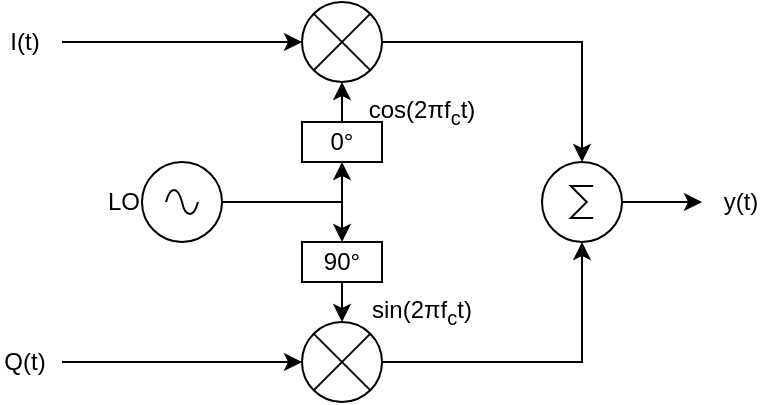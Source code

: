 <mxfile version="22.1.17" type="device">
  <diagram id="C5RBs43oDa-KdzZeNtuy" name="Page-1">
    <mxGraphModel dx="1434" dy="746" grid="1" gridSize="10" guides="1" tooltips="1" connect="1" arrows="1" fold="1" page="1" pageScale="1" pageWidth="827" pageHeight="1169" math="0" shadow="0">
      <root>
        <mxCell id="WIyWlLk6GJQsqaUBKTNV-0" />
        <mxCell id="WIyWlLk6GJQsqaUBKTNV-1" parent="WIyWlLk6GJQsqaUBKTNV-0" />
        <mxCell id="dwi5_WPboE5HpAbzdZtA-11" value="I(t)" style="edgeStyle=orthogonalEdgeStyle;rounded=0;orthogonalLoop=1;jettySize=auto;html=1;exitX=0;exitY=0.5;exitDx=0;exitDy=0;startArrow=classic;startFill=1;endArrow=none;endFill=0;fontSize=12;" edge="1" parent="WIyWlLk6GJQsqaUBKTNV-1" source="mkqup-HLXpr0y_vvKodh-22">
          <mxGeometry x="1" y="20" relative="1" as="geometry">
            <mxPoint x="160" y="100" as="targetPoint" />
            <mxPoint x="-19" y="-20" as="offset" />
          </mxGeometry>
        </mxCell>
        <mxCell id="mkqup-HLXpr0y_vvKodh-22" value="" style="shape=sumEllipse;perimeter=ellipsePerimeter;whiteSpace=wrap;html=1;backgroundOutline=1;" parent="WIyWlLk6GJQsqaUBKTNV-1" vertex="1">
          <mxGeometry x="280" y="80" width="40" height="40" as="geometry" />
        </mxCell>
        <mxCell id="dwi5_WPboE5HpAbzdZtA-12" value="Q(t)" style="edgeStyle=orthogonalEdgeStyle;rounded=0;orthogonalLoop=1;jettySize=auto;html=1;exitX=0;exitY=0.5;exitDx=0;exitDy=0;startArrow=classic;startFill=1;endArrow=none;endFill=0;fontSize=12;" edge="1" parent="WIyWlLk6GJQsqaUBKTNV-1" source="mkqup-HLXpr0y_vvKodh-23">
          <mxGeometry x="1" y="20" relative="1" as="geometry">
            <mxPoint x="160" y="260" as="targetPoint" />
            <mxPoint x="-19" y="-20" as="offset" />
          </mxGeometry>
        </mxCell>
        <mxCell id="mkqup-HLXpr0y_vvKodh-23" value="" style="shape=sumEllipse;perimeter=ellipsePerimeter;whiteSpace=wrap;html=1;backgroundOutline=1;" parent="WIyWlLk6GJQsqaUBKTNV-1" vertex="1">
          <mxGeometry x="280" y="240" width="40" height="40" as="geometry" />
        </mxCell>
        <mxCell id="dwi5_WPboE5HpAbzdZtA-2" style="edgeStyle=orthogonalEdgeStyle;rounded=0;orthogonalLoop=1;jettySize=auto;html=1;exitX=0.5;exitY=0;exitDx=0;exitDy=0;entryX=0.5;entryY=1;entryDx=0;entryDy=0;" edge="1" parent="WIyWlLk6GJQsqaUBKTNV-1" source="I0_e5Kw56V2snw0TNGQ5-0" target="mkqup-HLXpr0y_vvKodh-22">
          <mxGeometry relative="1" as="geometry" />
        </mxCell>
        <mxCell id="I0_e5Kw56V2snw0TNGQ5-0" value="0°" style="rounded=0;whiteSpace=wrap;html=1;" parent="WIyWlLk6GJQsqaUBKTNV-1" vertex="1">
          <mxGeometry x="280" y="140" width="40" height="20" as="geometry" />
        </mxCell>
        <mxCell id="dwi5_WPboE5HpAbzdZtA-3" style="edgeStyle=orthogonalEdgeStyle;rounded=0;orthogonalLoop=1;jettySize=auto;html=1;exitX=0.5;exitY=1;exitDx=0;exitDy=0;entryX=0.5;entryY=0;entryDx=0;entryDy=0;" edge="1" parent="WIyWlLk6GJQsqaUBKTNV-1" source="I0_e5Kw56V2snw0TNGQ5-4" target="mkqup-HLXpr0y_vvKodh-23">
          <mxGeometry relative="1" as="geometry" />
        </mxCell>
        <mxCell id="I0_e5Kw56V2snw0TNGQ5-4" value="90°" style="rounded=0;whiteSpace=wrap;html=1;" parent="WIyWlLk6GJQsqaUBKTNV-1" vertex="1">
          <mxGeometry x="280" y="200" width="40" height="20" as="geometry" />
        </mxCell>
        <mxCell id="dwi5_WPboE5HpAbzdZtA-0" style="edgeStyle=orthogonalEdgeStyle;rounded=0;orthogonalLoop=1;jettySize=auto;html=1;exitX=1;exitY=0.5;exitDx=0;exitDy=0;exitPerimeter=0;entryX=0.5;entryY=1;entryDx=0;entryDy=0;" edge="1" parent="WIyWlLk6GJQsqaUBKTNV-1" source="c5F38aWVn0C0qRdQnxwD-1" target="I0_e5Kw56V2snw0TNGQ5-0">
          <mxGeometry relative="1" as="geometry" />
        </mxCell>
        <mxCell id="dwi5_WPboE5HpAbzdZtA-1" style="edgeStyle=orthogonalEdgeStyle;rounded=0;orthogonalLoop=1;jettySize=auto;html=1;exitX=1;exitY=0.5;exitDx=0;exitDy=0;exitPerimeter=0;entryX=0.5;entryY=0;entryDx=0;entryDy=0;" edge="1" parent="WIyWlLk6GJQsqaUBKTNV-1" source="c5F38aWVn0C0qRdQnxwD-1" target="I0_e5Kw56V2snw0TNGQ5-4">
          <mxGeometry relative="1" as="geometry" />
        </mxCell>
        <mxCell id="c5F38aWVn0C0qRdQnxwD-1" value="LO" style="pointerEvents=1;verticalLabelPosition=middle;shadow=0;dashed=0;align=right;html=1;verticalAlign=middle;shape=mxgraph.electrical.signal_sources.source;aspect=fixed;points=[[0.5,0,0],[1,0.5,0],[0.5,1,0],[0,0.5,0]];elSignalType=ac;labelPosition=left;" parent="WIyWlLk6GJQsqaUBKTNV-1" vertex="1">
          <mxGeometry x="200" y="160" width="40" height="40" as="geometry" />
        </mxCell>
        <mxCell id="dwi5_WPboE5HpAbzdZtA-13" value="y(t)" style="edgeStyle=orthogonalEdgeStyle;rounded=0;orthogonalLoop=1;jettySize=auto;html=1;exitX=1;exitY=0.5;exitDx=0;exitDy=0;exitPerimeter=0;fontSize=12;" edge="1" parent="WIyWlLk6GJQsqaUBKTNV-1" source="dwi5_WPboE5HpAbzdZtA-5">
          <mxGeometry x="1" y="-20" relative="1" as="geometry">
            <mxPoint x="480" y="180" as="targetPoint" />
            <mxPoint x="19" y="-20" as="offset" />
          </mxGeometry>
        </mxCell>
        <mxCell id="dwi5_WPboE5HpAbzdZtA-5" value="" style="verticalLabelPosition=bottom;shadow=0;dashed=0;align=center;html=1;verticalAlign=top;shape=mxgraph.electrical.abstract.sum;" vertex="1" parent="WIyWlLk6GJQsqaUBKTNV-1">
          <mxGeometry x="400" y="160" width="40" height="40" as="geometry" />
        </mxCell>
        <mxCell id="dwi5_WPboE5HpAbzdZtA-7" style="edgeStyle=orthogonalEdgeStyle;rounded=0;orthogonalLoop=1;jettySize=auto;html=1;exitX=1;exitY=0.5;exitDx=0;exitDy=0;entryX=0.5;entryY=0;entryDx=0;entryDy=0;entryPerimeter=0;" edge="1" parent="WIyWlLk6GJQsqaUBKTNV-1" source="mkqup-HLXpr0y_vvKodh-22" target="dwi5_WPboE5HpAbzdZtA-5">
          <mxGeometry relative="1" as="geometry" />
        </mxCell>
        <mxCell id="dwi5_WPboE5HpAbzdZtA-8" style="edgeStyle=orthogonalEdgeStyle;rounded=0;orthogonalLoop=1;jettySize=auto;html=1;exitX=1;exitY=0.5;exitDx=0;exitDy=0;entryX=0.5;entryY=1;entryDx=0;entryDy=0;entryPerimeter=0;" edge="1" parent="WIyWlLk6GJQsqaUBKTNV-1" source="mkqup-HLXpr0y_vvKodh-23" target="dwi5_WPboE5HpAbzdZtA-5">
          <mxGeometry relative="1" as="geometry" />
        </mxCell>
        <mxCell id="dwi5_WPboE5HpAbzdZtA-9" value="cos(2πf&lt;sub&gt;c&lt;/sub&gt;t)" style="text;strokeColor=none;align=center;fillColor=none;html=1;verticalAlign=middle;whiteSpace=wrap;rounded=0;" vertex="1" parent="WIyWlLk6GJQsqaUBKTNV-1">
          <mxGeometry x="310" y="120" width="60" height="30" as="geometry" />
        </mxCell>
        <mxCell id="dwi5_WPboE5HpAbzdZtA-10" value="sin(2πf&lt;sub&gt;c&lt;/sub&gt;t)" style="text;strokeColor=none;align=center;fillColor=none;html=1;verticalAlign=middle;whiteSpace=wrap;rounded=0;" vertex="1" parent="WIyWlLk6GJQsqaUBKTNV-1">
          <mxGeometry x="310" y="220" width="60" height="30" as="geometry" />
        </mxCell>
      </root>
    </mxGraphModel>
  </diagram>
</mxfile>
